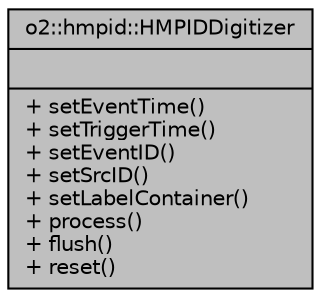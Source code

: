 digraph "o2::hmpid::HMPIDDigitizer"
{
 // INTERACTIVE_SVG=YES
  bgcolor="transparent";
  edge [fontname="Helvetica",fontsize="10",labelfontname="Helvetica",labelfontsize="10"];
  node [fontname="Helvetica",fontsize="10",shape=record];
  Node1 [label="{o2::hmpid::HMPIDDigitizer\n||+ setEventTime()\l+ setTriggerTime()\l+ setEventID()\l+ setSrcID()\l+ setLabelContainer()\l+ process()\l+ flush()\l+ reset()\l}",height=0.2,width=0.4,color="black", fillcolor="grey75", style="filled" fontcolor="black"];
}
